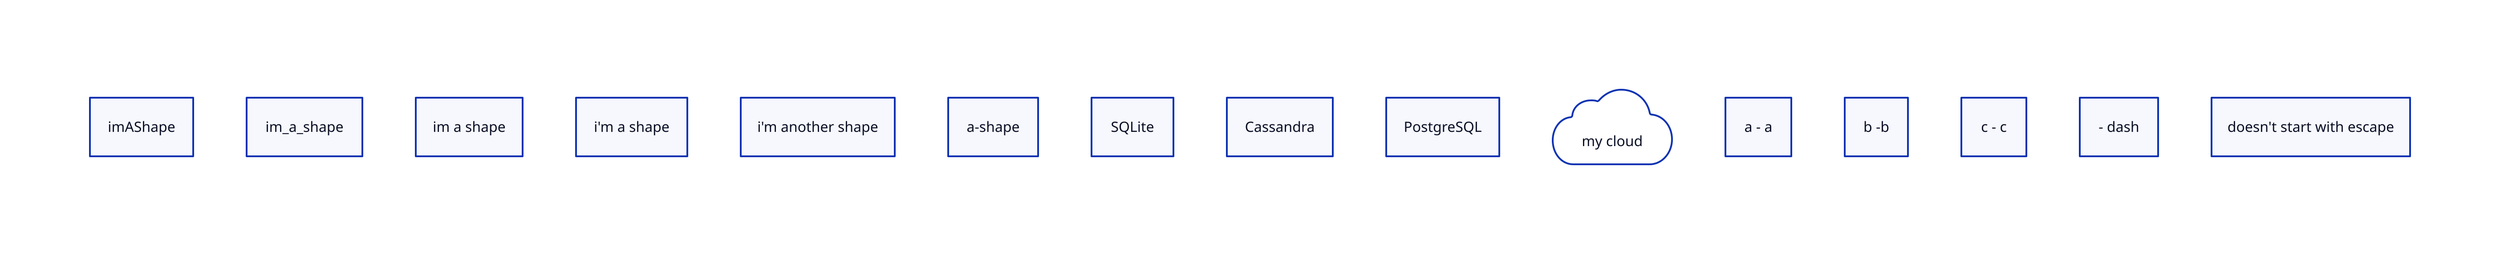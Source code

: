 imAShape
im_a_shape
im a shape
i'm a shape

i'm \
another \
shape

# notice that one-hyphen is not a connection
# whereas, `a--shape` would be a connection
a-shape
SQLite; Cassandra
pg: PostgreSQL
Cloud: my cloud
Cloud.shape: cloud
a - a
b -\
b
c - \
c
- dash
\
doesn't start with escape
